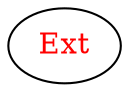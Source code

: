 digraph dependencyGraph {
 concentrate=true;
 ranksep="2.0";
 rankdir="LR"; 
 splines="ortho";
"Ext" [fontcolor="red"];
}
